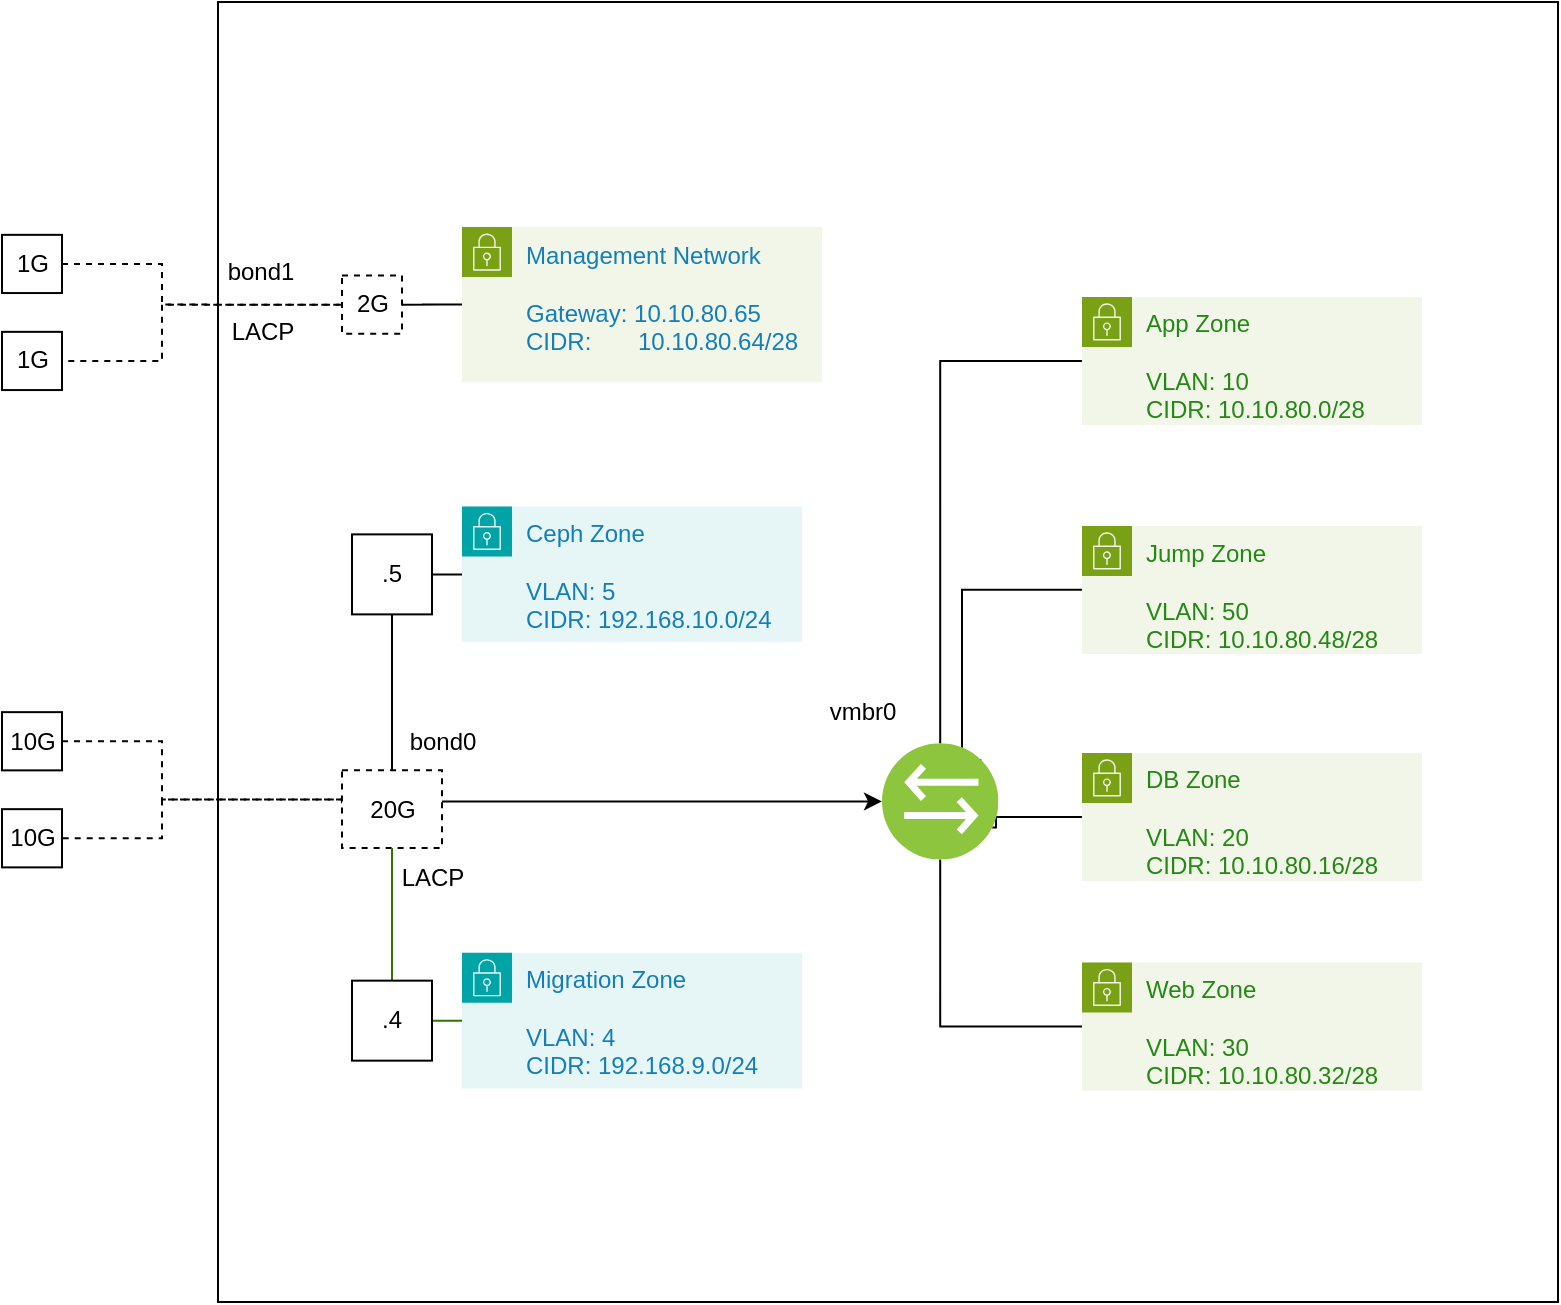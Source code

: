 <mxfile version="24.2.8" type="github">
  <diagram name="Page-1" id="80d4a630-b321-0f5e-ff81-c5a36ef4752d">
    <mxGraphModel dx="1434" dy="1604" grid="1" gridSize="10" guides="1" tooltips="1" connect="1" arrows="1" fold="1" page="1" pageScale="1" pageWidth="1100" pageHeight="850" background="none" math="0" shadow="0">
      <root>
        <mxCell id="0" />
        <mxCell id="1" parent="0" />
        <mxCell id="LD-7RtxD3FYHEbXTmWOS-74" value="" style="group" parent="1" vertex="1" connectable="0">
          <mxGeometry x="90" y="-50" width="778" height="650" as="geometry" />
        </mxCell>
        <mxCell id="LD-7RtxD3FYHEbXTmWOS-66" style="edgeStyle=orthogonalEdgeStyle;rounded=0;orthogonalLoop=1;jettySize=auto;html=1;entryX=1;entryY=0.75;entryDx=0;entryDy=0;endArrow=none;endFill=0;exitX=0;exitY=0.5;exitDx=0;exitDy=0;" parent="LD-7RtxD3FYHEbXTmWOS-74" source="LD-7RtxD3FYHEbXTmWOS-60" target="LD-7RtxD3FYHEbXTmWOS-56" edge="1">
          <mxGeometry relative="1" as="geometry">
            <Array as="points">
              <mxPoint x="540" y="407.463" />
              <mxPoint x="497" y="407.463" />
            </Array>
          </mxGeometry>
        </mxCell>
        <mxCell id="LD-7RtxD3FYHEbXTmWOS-65" style="edgeStyle=orthogonalEdgeStyle;rounded=0;orthogonalLoop=1;jettySize=auto;html=1;entryX=1;entryY=0;entryDx=0;entryDy=0;endArrow=none;endFill=0;" parent="LD-7RtxD3FYHEbXTmWOS-74" source="LD-7RtxD3FYHEbXTmWOS-59" target="LD-7RtxD3FYHEbXTmWOS-56" edge="1">
          <mxGeometry relative="1" as="geometry">
            <Array as="points">
              <mxPoint x="480" y="294" />
              <mxPoint x="480" y="379" />
            </Array>
          </mxGeometry>
        </mxCell>
        <mxCell id="LD-7RtxD3FYHEbXTmWOS-4" value="" style="whiteSpace=wrap;html=1;fillColor=none;" parent="LD-7RtxD3FYHEbXTmWOS-74" vertex="1">
          <mxGeometry x="108" width="670" height="650" as="geometry" />
        </mxCell>
        <mxCell id="LD-7RtxD3FYHEbXTmWOS-67" style="edgeStyle=orthogonalEdgeStyle;rounded=0;orthogonalLoop=1;jettySize=auto;html=1;entryX=0.5;entryY=1;entryDx=0;entryDy=0;endArrow=none;endFill=0;exitX=0;exitY=0.5;exitDx=0;exitDy=0;" parent="LD-7RtxD3FYHEbXTmWOS-74" source="LD-7RtxD3FYHEbXTmWOS-61" target="LD-7RtxD3FYHEbXTmWOS-56" edge="1">
          <mxGeometry relative="1" as="geometry">
            <Array as="points">
              <mxPoint x="470" y="512.239" />
            </Array>
          </mxGeometry>
        </mxCell>
        <mxCell id="LD-7RtxD3FYHEbXTmWOS-20" style="edgeStyle=orthogonalEdgeStyle;rounded=0;orthogonalLoop=1;jettySize=auto;html=1;entryX=0;entryY=0.5;entryDx=0;entryDy=0;endArrow=none;endFill=0;dashed=1;" parent="LD-7RtxD3FYHEbXTmWOS-74" source="LD-7RtxD3FYHEbXTmWOS-11" target="LD-7RtxD3FYHEbXTmWOS-19" edge="1">
          <mxGeometry relative="1" as="geometry">
            <Array as="points">
              <mxPoint x="80" y="130.97" />
              <mxPoint x="80" y="150.373" />
            </Array>
          </mxGeometry>
        </mxCell>
        <mxCell id="LD-7RtxD3FYHEbXTmWOS-11" value="1G" style="html=1;rounded=0;" parent="LD-7RtxD3FYHEbXTmWOS-74" vertex="1">
          <mxGeometry y="116.418" width="30" height="29.104" as="geometry" />
        </mxCell>
        <mxCell id="LD-7RtxD3FYHEbXTmWOS-14" value="1G" style="html=1;rounded=0;" parent="LD-7RtxD3FYHEbXTmWOS-74" vertex="1">
          <mxGeometry y="164.925" width="30" height="29.104" as="geometry" />
        </mxCell>
        <mxCell id="LD-7RtxD3FYHEbXTmWOS-22" style="edgeStyle=orthogonalEdgeStyle;rounded=0;orthogonalLoop=1;jettySize=auto;html=1;entryX=1;entryY=0.5;entryDx=0;entryDy=0;endArrow=none;endFill=0;dashed=1;" parent="LD-7RtxD3FYHEbXTmWOS-74" source="LD-7RtxD3FYHEbXTmWOS-19" target="LD-7RtxD3FYHEbXTmWOS-14" edge="1">
          <mxGeometry relative="1" as="geometry">
            <Array as="points">
              <mxPoint x="80" y="150.373" />
              <mxPoint x="80" y="179.478" />
            </Array>
          </mxGeometry>
        </mxCell>
        <mxCell id="LD-7RtxD3FYHEbXTmWOS-19" value="2G" style="html=1;rounded=0;dashed=1;" parent="LD-7RtxD3FYHEbXTmWOS-74" vertex="1">
          <mxGeometry x="170" y="136.791" width="30" height="29.104" as="geometry" />
        </mxCell>
        <mxCell id="LD-7RtxD3FYHEbXTmWOS-33" style="edgeStyle=orthogonalEdgeStyle;rounded=0;orthogonalLoop=1;jettySize=auto;html=1;entryX=0;entryY=0.5;entryDx=0;entryDy=0;endArrow=none;endFill=0;dashed=1;" parent="LD-7RtxD3FYHEbXTmWOS-74" source="LD-7RtxD3FYHEbXTmWOS-34" target="LD-7RtxD3FYHEbXTmWOS-37" edge="1">
          <mxGeometry relative="1" as="geometry">
            <Array as="points">
              <mxPoint x="80" y="369.627" />
              <mxPoint x="80" y="398.731" />
            </Array>
          </mxGeometry>
        </mxCell>
        <mxCell id="LD-7RtxD3FYHEbXTmWOS-34" value="10G" style="html=1;rounded=0;" parent="LD-7RtxD3FYHEbXTmWOS-74" vertex="1">
          <mxGeometry y="355.075" width="30" height="29.104" as="geometry" />
        </mxCell>
        <mxCell id="LD-7RtxD3FYHEbXTmWOS-35" value="10G" style="html=1;rounded=0;" parent="LD-7RtxD3FYHEbXTmWOS-74" vertex="1">
          <mxGeometry y="403.582" width="30" height="29.104" as="geometry" />
        </mxCell>
        <mxCell id="LD-7RtxD3FYHEbXTmWOS-36" style="edgeStyle=orthogonalEdgeStyle;rounded=0;orthogonalLoop=1;jettySize=auto;html=1;entryX=1;entryY=0.5;entryDx=0;entryDy=0;endArrow=none;endFill=0;dashed=1;" parent="LD-7RtxD3FYHEbXTmWOS-74" source="LD-7RtxD3FYHEbXTmWOS-37" target="LD-7RtxD3FYHEbXTmWOS-35" edge="1">
          <mxGeometry relative="1" as="geometry">
            <Array as="points">
              <mxPoint x="80" y="398.731" />
              <mxPoint x="80" y="418.134" />
            </Array>
          </mxGeometry>
        </mxCell>
        <mxCell id="LD-7RtxD3FYHEbXTmWOS-57" style="edgeStyle=orthogonalEdgeStyle;rounded=0;orthogonalLoop=1;jettySize=auto;html=1;entryX=0;entryY=0.5;entryDx=0;entryDy=0;" parent="LD-7RtxD3FYHEbXTmWOS-74" source="LD-7RtxD3FYHEbXTmWOS-37" target="LD-7RtxD3FYHEbXTmWOS-56" edge="1">
          <mxGeometry relative="1" as="geometry">
            <Array as="points">
              <mxPoint x="440" y="399.701" />
            </Array>
          </mxGeometry>
        </mxCell>
        <mxCell id="LD-7RtxD3FYHEbXTmWOS-37" value="20G" style="html=1;rounded=0;dashed=1;" parent="LD-7RtxD3FYHEbXTmWOS-74" vertex="1">
          <mxGeometry x="170" y="384.179" width="50" height="38.806" as="geometry" />
        </mxCell>
        <mxCell id="LD-7RtxD3FYHEbXTmWOS-38" value="bond0" style="text;html=1;align=center;verticalAlign=middle;resizable=0;points=[];autosize=1;strokeColor=none;fillColor=none;" parent="LD-7RtxD3FYHEbXTmWOS-74" vertex="1">
          <mxGeometry x="190" y="355.075" width="60" height="30" as="geometry" />
        </mxCell>
        <mxCell id="LD-7RtxD3FYHEbXTmWOS-39" value="bond1" style="text;html=1;align=center;verticalAlign=middle;resizable=0;points=[];autosize=1;strokeColor=none;fillColor=none;" parent="LD-7RtxD3FYHEbXTmWOS-74" vertex="1">
          <mxGeometry x="99" y="120.299" width="60" height="30" as="geometry" />
        </mxCell>
        <mxCell id="LD-7RtxD3FYHEbXTmWOS-42" value="LACP" style="text;html=1;align=center;verticalAlign=middle;resizable=0;points=[];autosize=1;strokeColor=none;fillColor=none;" parent="LD-7RtxD3FYHEbXTmWOS-74" vertex="1">
          <mxGeometry x="190" y="422.985" width="50" height="30" as="geometry" />
        </mxCell>
        <mxCell id="LD-7RtxD3FYHEbXTmWOS-43" value="LACP" style="text;html=1;align=center;verticalAlign=middle;resizable=0;points=[];autosize=1;strokeColor=none;fillColor=none;" parent="LD-7RtxD3FYHEbXTmWOS-74" vertex="1">
          <mxGeometry x="105" y="150.373" width="50" height="30" as="geometry" />
        </mxCell>
        <mxCell id="LD-7RtxD3FYHEbXTmWOS-50" style="edgeStyle=orthogonalEdgeStyle;rounded=0;orthogonalLoop=1;jettySize=auto;html=1;entryX=1;entryY=0.5;entryDx=0;entryDy=0;endArrow=none;endFill=0;" parent="LD-7RtxD3FYHEbXTmWOS-74" source="LD-7RtxD3FYHEbXTmWOS-49" target="LD-7RtxD3FYHEbXTmWOS-19" edge="1">
          <mxGeometry relative="1" as="geometry" />
        </mxCell>
        <mxCell id="LD-7RtxD3FYHEbXTmWOS-49" value="&lt;span style=&quot;color: rgb(20, 126, 186);&quot;&gt;Management Network&amp;nbsp;&lt;/span&gt;&lt;div style=&quot;color: rgb(20, 126, 186);&quot;&gt;&lt;br&gt;&lt;/div&gt;&lt;div style=&quot;color: rgb(20, 126, 186);&quot;&gt;Gateway: 10.10.80.65&lt;/div&gt;&lt;div style=&quot;color: rgb(20, 126, 186);&quot;&gt;CIDR:&amp;nbsp; &amp;nbsp; &amp;nbsp; &amp;nbsp;10.10.80.64/28&lt;/div&gt;" style="points=[[0,0],[0.25,0],[0.5,0],[0.75,0],[1,0],[1,0.25],[1,0.5],[1,0.75],[1,1],[0.75,1],[0.5,1],[0.25,1],[0,1],[0,0.75],[0,0.5],[0,0.25]];outlineConnect=0;gradientColor=none;html=1;whiteSpace=wrap;fontSize=12;fontStyle=0;container=1;pointerEvents=0;collapsible=0;recursiveResize=0;shape=mxgraph.aws4.group;grIcon=mxgraph.aws4.group_security_group;grStroke=0;strokeColor=#7AA116;fillColor=#F2F6E8;verticalAlign=top;align=left;spacingLeft=30;fontColor=#248814;dashed=0;" parent="LD-7RtxD3FYHEbXTmWOS-74" vertex="1">
          <mxGeometry x="230" y="112.537" width="180" height="77.612" as="geometry" />
        </mxCell>
        <mxCell id="LD-7RtxD3FYHEbXTmWOS-72" style="edgeStyle=orthogonalEdgeStyle;rounded=0;orthogonalLoop=1;jettySize=auto;html=1;endArrow=none;endFill=0;fillColor=#60a917;strokeColor=#2D7600;" parent="LD-7RtxD3FYHEbXTmWOS-74" source="LD-7RtxD3FYHEbXTmWOS-51" target="LD-7RtxD3FYHEbXTmWOS-37" edge="1">
          <mxGeometry relative="1" as="geometry" />
        </mxCell>
        <mxCell id="LD-7RtxD3FYHEbXTmWOS-51" value="Migration Zone&lt;div&gt;&lt;br&gt;&lt;div&gt;VLAN: 4&lt;/div&gt;&lt;div&gt;CIDR:&amp;nbsp;192.168.9.0/24&lt;/div&gt;&lt;/div&gt;" style="points=[[0,0],[0.25,0],[0.5,0],[0.75,0],[1,0],[1,0.25],[1,0.5],[1,0.75],[1,1],[0.75,1],[0.5,1],[0.25,1],[0,1],[0,0.75],[0,0.5],[0,0.25]];outlineConnect=0;gradientColor=none;html=1;whiteSpace=wrap;fontSize=12;fontStyle=0;container=1;pointerEvents=0;collapsible=0;recursiveResize=0;shape=mxgraph.aws4.group;grIcon=mxgraph.aws4.group_security_group;grStroke=0;strokeColor=#00A4A6;fillColor=#E6F6F7;verticalAlign=top;align=left;spacingLeft=30;fontColor=#147EBA;dashed=0;" parent="LD-7RtxD3FYHEbXTmWOS-74" vertex="1">
          <mxGeometry x="230" y="475.373" width="170" height="67.91" as="geometry" />
        </mxCell>
        <mxCell id="LD-7RtxD3FYHEbXTmWOS-73" style="edgeStyle=orthogonalEdgeStyle;rounded=0;orthogonalLoop=1;jettySize=auto;html=1;entryX=0.5;entryY=0;entryDx=0;entryDy=0;endArrow=none;endFill=0;exitX=0;exitY=0.5;exitDx=0;exitDy=0;" parent="LD-7RtxD3FYHEbXTmWOS-74" source="LD-7RtxD3FYHEbXTmWOS-52" target="LD-7RtxD3FYHEbXTmWOS-37" edge="1">
          <mxGeometry relative="1" as="geometry">
            <Array as="points">
              <mxPoint x="195" y="286.194" />
            </Array>
          </mxGeometry>
        </mxCell>
        <mxCell id="LD-7RtxD3FYHEbXTmWOS-52" value="Ceph Zone&lt;div&gt;&lt;br&gt;&lt;div&gt;VLAN: 5&lt;/div&gt;&lt;div&gt;CIDR:&amp;nbsp;192.168.10.0/24&lt;/div&gt;&lt;/div&gt;" style="points=[[0,0],[0.25,0],[0.5,0],[0.75,0],[1,0],[1,0.25],[1,0.5],[1,0.75],[1,1],[0.75,1],[0.5,1],[0.25,1],[0,1],[0,0.75],[0,0.5],[0,0.25]];outlineConnect=0;gradientColor=none;html=1;whiteSpace=wrap;fontSize=12;fontStyle=0;container=1;pointerEvents=0;collapsible=0;recursiveResize=0;shape=mxgraph.aws4.group;grIcon=mxgraph.aws4.group_security_group;grStroke=0;strokeColor=#00A4A6;fillColor=#E6F6F7;verticalAlign=top;align=left;spacingLeft=30;fontColor=#147EBA;dashed=0;" parent="LD-7RtxD3FYHEbXTmWOS-74" vertex="1">
          <mxGeometry x="230" y="252.239" width="170" height="67.91" as="geometry" />
        </mxCell>
        <mxCell id="LD-7RtxD3FYHEbXTmWOS-56" value="" style="image;aspect=fixed;perimeter=ellipsePerimeter;html=1;align=center;shadow=0;dashed=0;fontColor=#4277BB;labelBackgroundColor=default;fontSize=12;spacingTop=3;image=img/lib/ibm/vpc/Bridge.svg;" parent="LD-7RtxD3FYHEbXTmWOS-74" vertex="1">
          <mxGeometry x="440" y="370.597" width="58.209" height="58.209" as="geometry" />
        </mxCell>
        <mxCell id="LD-7RtxD3FYHEbXTmWOS-63" style="edgeStyle=orthogonalEdgeStyle;rounded=0;orthogonalLoop=1;jettySize=auto;html=1;entryX=0.5;entryY=0;entryDx=0;entryDy=0;endArrow=none;endFill=0;" parent="LD-7RtxD3FYHEbXTmWOS-74" source="LD-7RtxD3FYHEbXTmWOS-58" target="LD-7RtxD3FYHEbXTmWOS-56" edge="1">
          <mxGeometry relative="1" as="geometry" />
        </mxCell>
        <mxCell id="LD-7RtxD3FYHEbXTmWOS-58" value="App Zone&lt;div&gt;&lt;br&gt;&lt;/div&gt;&lt;div&gt;VLAN: 10&amp;nbsp;&lt;/div&gt;&lt;div&gt;CIDR: 10.10.80.0/28&lt;/div&gt;" style="points=[[0,0],[0.25,0],[0.5,0],[0.75,0],[1,0],[1,0.25],[1,0.5],[1,0.75],[1,1],[0.75,1],[0.5,1],[0.25,1],[0,1],[0,0.75],[0,0.5],[0,0.25]];outlineConnect=0;gradientColor=none;html=1;whiteSpace=wrap;fontSize=12;fontStyle=0;container=1;pointerEvents=0;collapsible=0;recursiveResize=0;shape=mxgraph.aws4.group;grIcon=mxgraph.aws4.group_security_group;grStroke=0;strokeColor=#7AA116;fillColor=#F2F6E8;verticalAlign=top;align=left;spacingLeft=30;fontColor=#248814;dashed=0;" parent="LD-7RtxD3FYHEbXTmWOS-74" vertex="1">
          <mxGeometry x="540" y="147.463" width="170" height="64.03" as="geometry" />
        </mxCell>
        <mxCell id="LD-7RtxD3FYHEbXTmWOS-59" value="Jump Zone&lt;div&gt;&lt;br&gt;&lt;/div&gt;&lt;div&gt;VLAN: 50&lt;/div&gt;&lt;div&gt;CIDR: 10.10.80.48/28&lt;/div&gt;" style="points=[[0,0],[0.25,0],[0.5,0],[0.75,0],[1,0],[1,0.25],[1,0.5],[1,0.75],[1,1],[0.75,1],[0.5,1],[0.25,1],[0,1],[0,0.75],[0,0.5],[0,0.25]];outlineConnect=0;gradientColor=none;html=1;whiteSpace=wrap;fontSize=12;fontStyle=0;container=1;pointerEvents=0;collapsible=0;recursiveResize=0;shape=mxgraph.aws4.group;grIcon=mxgraph.aws4.group_security_group;grStroke=0;strokeColor=#7AA116;fillColor=#F2F6E8;verticalAlign=top;align=left;spacingLeft=30;fontColor=#248814;dashed=0;" parent="LD-7RtxD3FYHEbXTmWOS-74" vertex="1">
          <mxGeometry x="540" y="261.94" width="170" height="64.03" as="geometry" />
        </mxCell>
        <mxCell id="LD-7RtxD3FYHEbXTmWOS-60" value="DB Zone&lt;div&gt;&lt;br&gt;&lt;/div&gt;&lt;div&gt;VLAN: 20&amp;nbsp;&lt;/div&gt;&lt;div&gt;CIDR: 10.10.80.16/28&lt;/div&gt;" style="points=[[0,0],[0.25,0],[0.5,0],[0.75,0],[1,0],[1,0.25],[1,0.5],[1,0.75],[1,1],[0.75,1],[0.5,1],[0.25,1],[0,1],[0,0.75],[0,0.5],[0,0.25]];outlineConnect=0;gradientColor=none;html=1;whiteSpace=wrap;fontSize=12;fontStyle=0;container=1;pointerEvents=0;collapsible=0;recursiveResize=0;shape=mxgraph.aws4.group;grIcon=mxgraph.aws4.group_security_group;grStroke=0;strokeColor=#7AA116;fillColor=#F2F6E8;verticalAlign=top;align=left;spacingLeft=30;fontColor=#248814;dashed=0;" parent="LD-7RtxD3FYHEbXTmWOS-74" vertex="1">
          <mxGeometry x="540" y="375.448" width="170" height="64.03" as="geometry" />
        </mxCell>
        <mxCell id="LD-7RtxD3FYHEbXTmWOS-61" value="Web Zone&lt;div&gt;&lt;br&gt;&lt;/div&gt;&lt;div&gt;VLAN: 30&amp;nbsp;&lt;/div&gt;&lt;div&gt;CIDR: 10.10.80.32/28&lt;/div&gt;" style="points=[[0,0],[0.25,0],[0.5,0],[0.75,0],[1,0],[1,0.25],[1,0.5],[1,0.75],[1,1],[0.75,1],[0.5,1],[0.25,1],[0,1],[0,0.75],[0,0.5],[0,0.25]];outlineConnect=0;gradientColor=none;html=1;whiteSpace=wrap;fontSize=12;fontStyle=0;container=1;pointerEvents=0;collapsible=0;recursiveResize=0;shape=mxgraph.aws4.group;grIcon=mxgraph.aws4.group_security_group;grStroke=0;strokeColor=#7AA116;fillColor=#F2F6E8;verticalAlign=top;align=left;spacingLeft=30;fontColor=#248814;dashed=0;" parent="LD-7RtxD3FYHEbXTmWOS-74" vertex="1">
          <mxGeometry x="540" y="480.224" width="170" height="64.03" as="geometry" />
        </mxCell>
        <mxCell id="LD-7RtxD3FYHEbXTmWOS-68" value="vmbr0" style="text;html=1;align=center;verticalAlign=middle;resizable=0;points=[];autosize=1;strokeColor=none;fillColor=none;" parent="LD-7RtxD3FYHEbXTmWOS-74" vertex="1">
          <mxGeometry x="400" y="339.552" width="60" height="30" as="geometry" />
        </mxCell>
        <mxCell id="daCFE3djbnRHGJL7InXA-1" value=".5" style="whiteSpace=wrap;html=1;aspect=fixed;" vertex="1" parent="LD-7RtxD3FYHEbXTmWOS-74">
          <mxGeometry x="175" y="266.19" width="40" height="40" as="geometry" />
        </mxCell>
        <mxCell id="daCFE3djbnRHGJL7InXA-37" value=".4" style="whiteSpace=wrap;html=1;aspect=fixed;" vertex="1" parent="LD-7RtxD3FYHEbXTmWOS-74">
          <mxGeometry x="175" y="489.33" width="40" height="40" as="geometry" />
        </mxCell>
      </root>
    </mxGraphModel>
  </diagram>
</mxfile>
